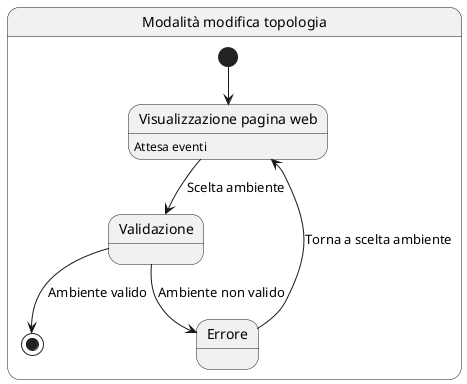 @startuml
skinparam shadowing false
skinparam monochrome true
state "Modalità modifica topologia" as sm {
state "Visualizzazione pagina web" as s1 : Attesa eventi
state "Validazione" as s2
state "Errore" as s3
[*] --> s1
s1 --> s2 : Scelta ambiente
s2 --> [*] : Ambiente valido
s2 --> s3 : Ambiente non valido
s3 --> s1: Torna a scelta ambiente
}
@enduml
